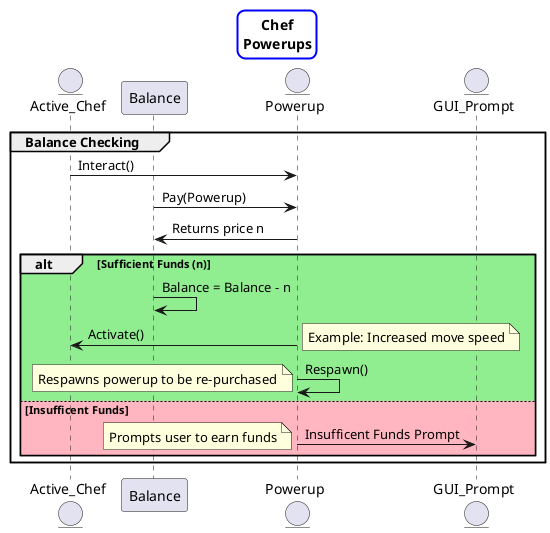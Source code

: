 ' Preview with Alt D
' Sequence Diagram for powerups
@startuml
skinparam titleBorderRoundCorner 15
skinparam titleBorderThickness 2
skinparam titleBorderColor blue
title Chef\nPowerups

entity Active_Chef as Chef
participant Balance as Money
entity Powerup as Power
entity GUI_Prompt as GUI

' Checking for correct funds
group Balance Checking
    Chef -> Power : Interact()
    Money -> Power : Pay(Powerup)
    Money <- Power : Returns price n
    ' Activates powerup / prompts user to earn money
    alt #LightGreen Sufficient Funds (n)
        Money -> Money : Balance = Balance - n
        Chef <- Power  : Activate()
        note right : Example: Increased move speed
        Power -> Power : Respawn()
        note left: Respawns powerup to be re-purchased
    else #LightPink Insufficent Funds
        Power -> GUI : Insufficent Funds Prompt
        note left: Prompts user to earn funds
    end
end
@enduml